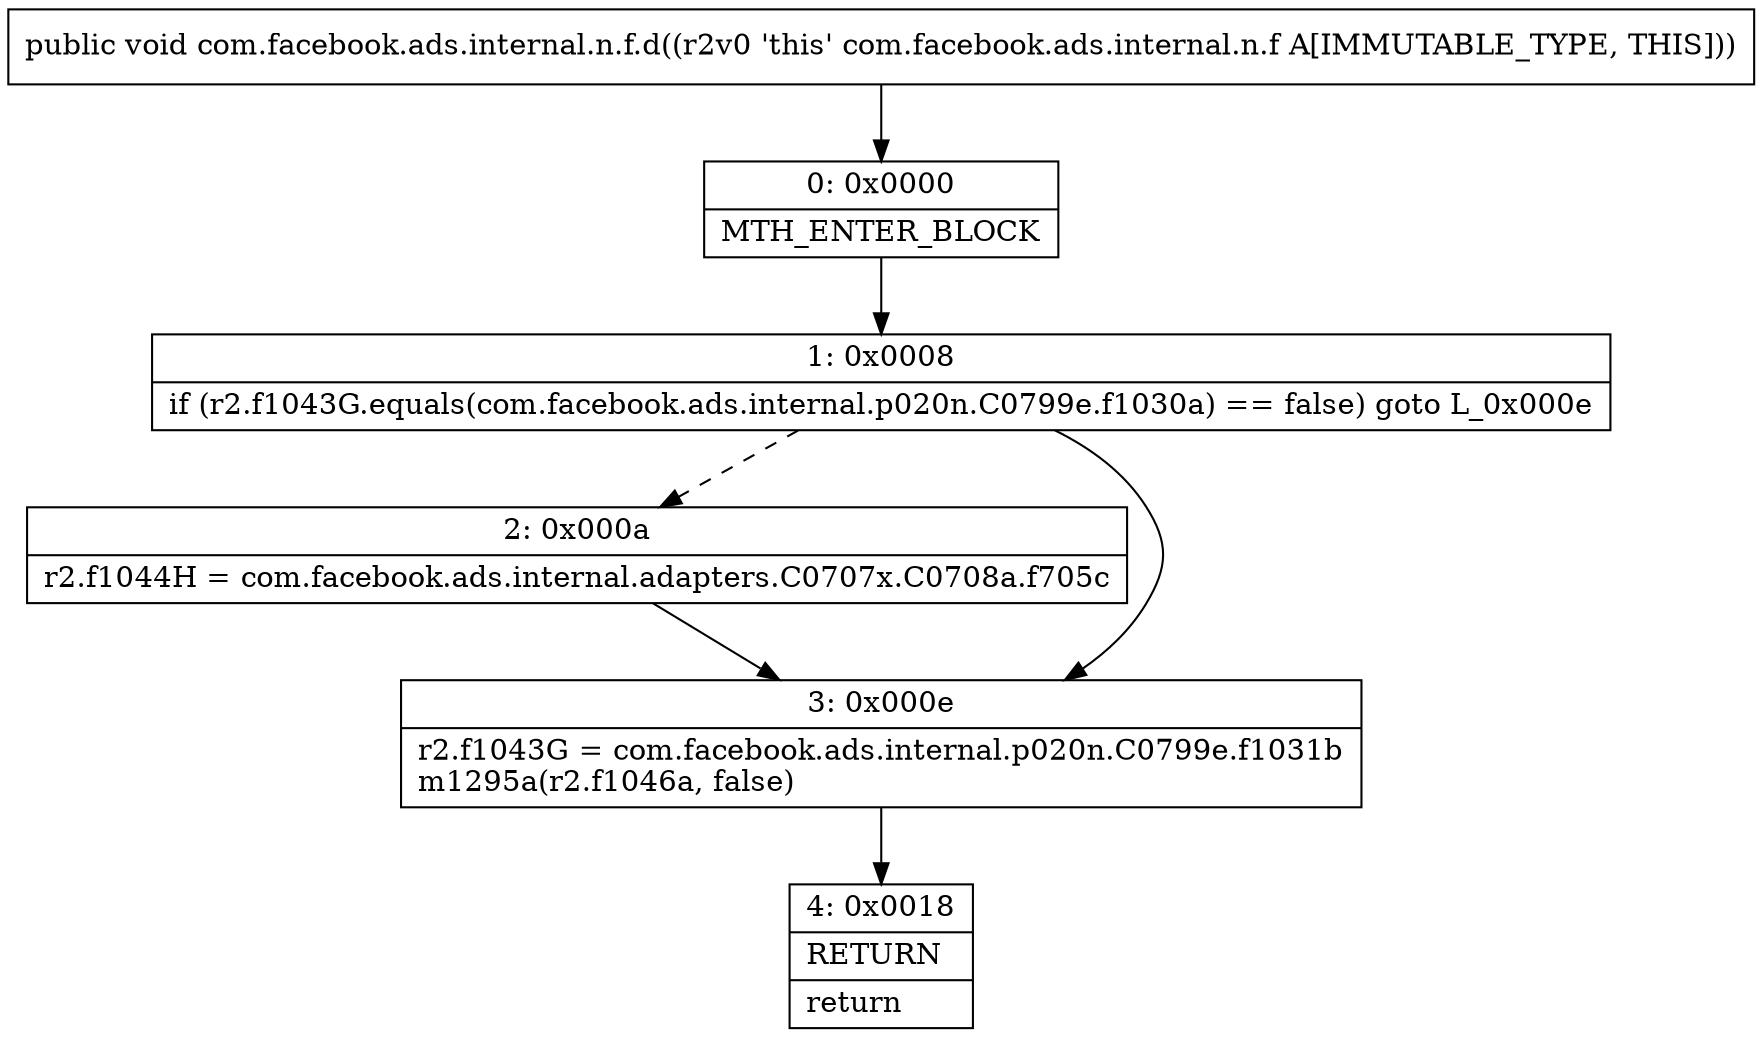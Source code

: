 digraph "CFG forcom.facebook.ads.internal.n.f.d()V" {
Node_0 [shape=record,label="{0\:\ 0x0000|MTH_ENTER_BLOCK\l}"];
Node_1 [shape=record,label="{1\:\ 0x0008|if (r2.f1043G.equals(com.facebook.ads.internal.p020n.C0799e.f1030a) == false) goto L_0x000e\l}"];
Node_2 [shape=record,label="{2\:\ 0x000a|r2.f1044H = com.facebook.ads.internal.adapters.C0707x.C0708a.f705c\l}"];
Node_3 [shape=record,label="{3\:\ 0x000e|r2.f1043G = com.facebook.ads.internal.p020n.C0799e.f1031b\lm1295a(r2.f1046a, false)\l}"];
Node_4 [shape=record,label="{4\:\ 0x0018|RETURN\l|return\l}"];
MethodNode[shape=record,label="{public void com.facebook.ads.internal.n.f.d((r2v0 'this' com.facebook.ads.internal.n.f A[IMMUTABLE_TYPE, THIS])) }"];
MethodNode -> Node_0;
Node_0 -> Node_1;
Node_1 -> Node_2[style=dashed];
Node_1 -> Node_3;
Node_2 -> Node_3;
Node_3 -> Node_4;
}

